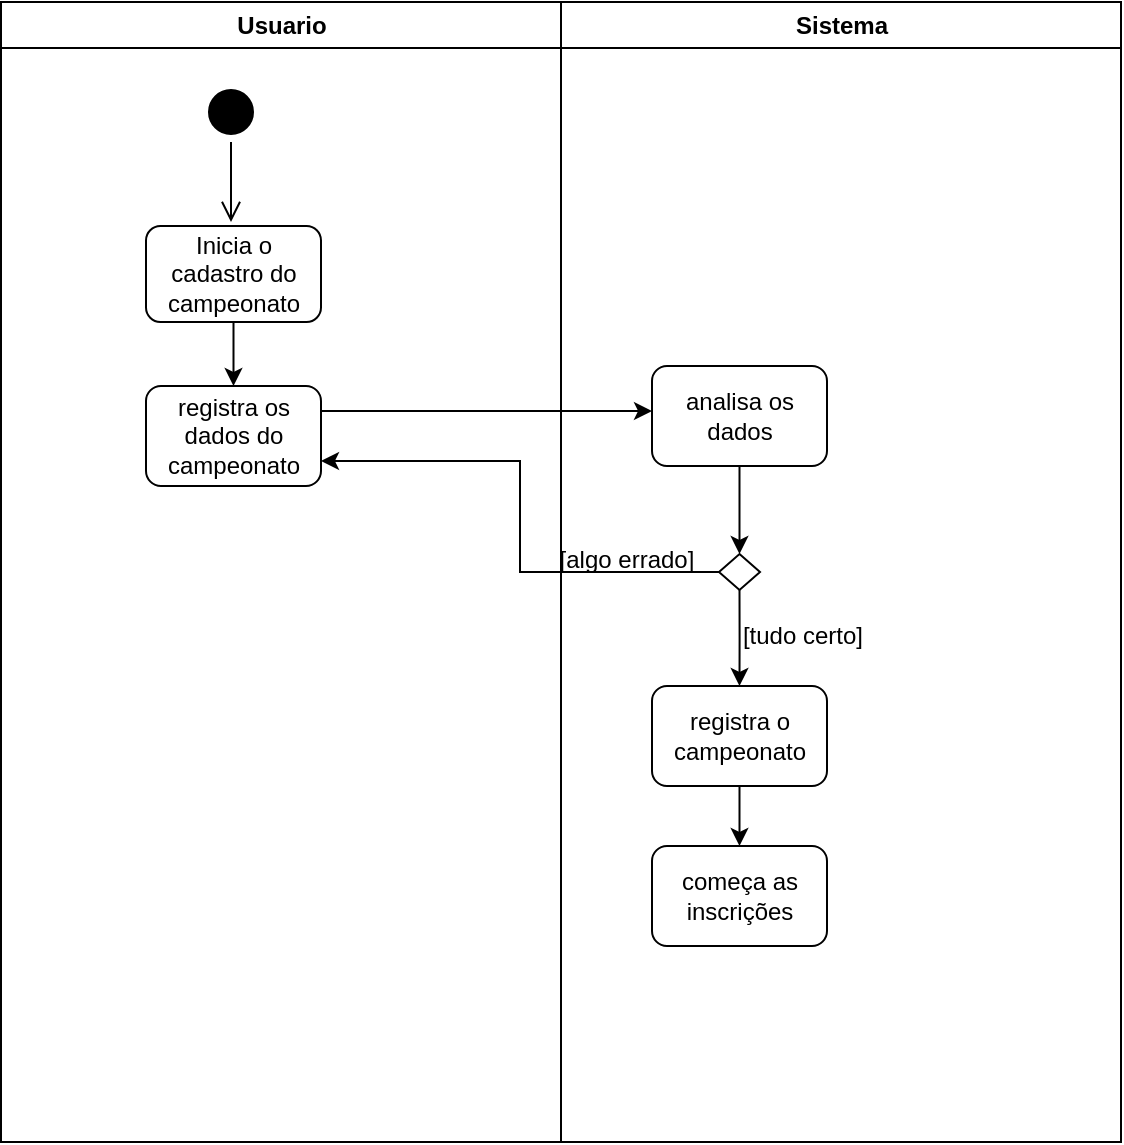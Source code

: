 <mxfile version="22.1.7" type="github">
  <diagram name="Page-1" id="e7e014a7-5840-1c2e-5031-d8a46d1fe8dd">
    <mxGraphModel dx="987" dy="571" grid="1" gridSize="10" guides="1" tooltips="1" connect="1" arrows="1" fold="1" page="1" pageScale="1" pageWidth="1169" pageHeight="826" background="none" math="0" shadow="0">
      <root>
        <mxCell id="0" />
        <mxCell id="1" parent="0" />
        <mxCell id="2" value="Usuario" style="swimlane;whiteSpace=wrap" parent="1" vertex="1">
          <mxGeometry x="164.5" y="128" width="280" height="570" as="geometry" />
        </mxCell>
        <mxCell id="5" value="" style="ellipse;shape=startState;fillColor=#000000;strokeColor=#000000;" parent="2" vertex="1">
          <mxGeometry x="100" y="40" width="30" height="30" as="geometry" />
        </mxCell>
        <mxCell id="6" value="" style="edgeStyle=elbowEdgeStyle;elbow=horizontal;verticalAlign=bottom;endArrow=open;endSize=8;strokeColor=#000000;endFill=1;rounded=0" parent="2" source="5" edge="1">
          <mxGeometry x="100" y="40" as="geometry">
            <mxPoint x="115.071" y="110" as="targetPoint" />
          </mxGeometry>
        </mxCell>
        <mxCell id="lXPpiiLehpuR0d5RNRXk-49" style="edgeStyle=orthogonalEdgeStyle;rounded=0;orthogonalLoop=1;jettySize=auto;html=1;entryX=0.5;entryY=0;entryDx=0;entryDy=0;" edge="1" parent="2" source="lXPpiiLehpuR0d5RNRXk-41" target="lXPpiiLehpuR0d5RNRXk-47">
          <mxGeometry relative="1" as="geometry" />
        </mxCell>
        <mxCell id="lXPpiiLehpuR0d5RNRXk-41" value="Inicia o cadastro do campeonato" style="rounded=1;whiteSpace=wrap;html=1;" vertex="1" parent="2">
          <mxGeometry x="72.5" y="112" width="87.5" height="48" as="geometry" />
        </mxCell>
        <mxCell id="lXPpiiLehpuR0d5RNRXk-51" style="edgeStyle=orthogonalEdgeStyle;rounded=0;orthogonalLoop=1;jettySize=auto;html=1;exitX=1;exitY=0.25;exitDx=0;exitDy=0;" edge="1" parent="2" source="lXPpiiLehpuR0d5RNRXk-47">
          <mxGeometry relative="1" as="geometry">
            <mxPoint x="325.5" y="204.529" as="targetPoint" />
          </mxGeometry>
        </mxCell>
        <mxCell id="lXPpiiLehpuR0d5RNRXk-47" value="registra os dados do campeonato" style="rounded=1;whiteSpace=wrap;html=1;" vertex="1" parent="2">
          <mxGeometry x="72.5" y="192" width="87.5" height="50" as="geometry" />
        </mxCell>
        <mxCell id="3" value="Sistema" style="swimlane;whiteSpace=wrap" parent="1" vertex="1">
          <mxGeometry x="444.5" y="128" width="280" height="570" as="geometry" />
        </mxCell>
        <mxCell id="lXPpiiLehpuR0d5RNRXk-54" style="edgeStyle=orthogonalEdgeStyle;rounded=0;orthogonalLoop=1;jettySize=auto;html=1;entryX=0.5;entryY=0;entryDx=0;entryDy=0;" edge="1" parent="3" source="lXPpiiLehpuR0d5RNRXk-52" target="lXPpiiLehpuR0d5RNRXk-53">
          <mxGeometry relative="1" as="geometry" />
        </mxCell>
        <mxCell id="lXPpiiLehpuR0d5RNRXk-52" value="analisa os dados" style="rounded=1;whiteSpace=wrap;html=1;" vertex="1" parent="3">
          <mxGeometry x="45.5" y="182" width="87.5" height="50" as="geometry" />
        </mxCell>
        <mxCell id="lXPpiiLehpuR0d5RNRXk-57" style="edgeStyle=orthogonalEdgeStyle;rounded=0;orthogonalLoop=1;jettySize=auto;html=1;exitX=0.5;exitY=1;exitDx=0;exitDy=0;" edge="1" parent="3" source="lXPpiiLehpuR0d5RNRXk-53" target="lXPpiiLehpuR0d5RNRXk-56">
          <mxGeometry relative="1" as="geometry" />
        </mxCell>
        <mxCell id="lXPpiiLehpuR0d5RNRXk-53" value="" style="rhombus;whiteSpace=wrap;html=1;" vertex="1" parent="3">
          <mxGeometry x="79" y="276" width="20.5" height="18" as="geometry" />
        </mxCell>
        <mxCell id="lXPpiiLehpuR0d5RNRXk-67" style="edgeStyle=orthogonalEdgeStyle;rounded=0;orthogonalLoop=1;jettySize=auto;html=1;entryX=0.5;entryY=0;entryDx=0;entryDy=0;" edge="1" parent="3" source="lXPpiiLehpuR0d5RNRXk-56" target="lXPpiiLehpuR0d5RNRXk-66">
          <mxGeometry relative="1" as="geometry" />
        </mxCell>
        <mxCell id="lXPpiiLehpuR0d5RNRXk-56" value="registra o campeonato" style="rounded=1;whiteSpace=wrap;html=1;" vertex="1" parent="3">
          <mxGeometry x="45.5" y="342" width="87.5" height="50" as="geometry" />
        </mxCell>
        <mxCell id="lXPpiiLehpuR0d5RNRXk-58" value="[tudo certo]" style="text;html=1;strokeColor=none;fillColor=none;align=center;verticalAlign=middle;whiteSpace=wrap;rounded=0;" vertex="1" parent="3">
          <mxGeometry x="85.5" y="302" width="70.5" height="30" as="geometry" />
        </mxCell>
        <mxCell id="lXPpiiLehpuR0d5RNRXk-60" value="[algo errado]" style="text;html=1;strokeColor=none;fillColor=none;align=center;verticalAlign=middle;whiteSpace=wrap;rounded=0;" vertex="1" parent="3">
          <mxGeometry x="-4.5" y="264" width="74.5" height="30" as="geometry" />
        </mxCell>
        <mxCell id="lXPpiiLehpuR0d5RNRXk-66" value="começa as inscrições" style="rounded=1;whiteSpace=wrap;html=1;" vertex="1" parent="3">
          <mxGeometry x="45.5" y="422" width="87.5" height="50" as="geometry" />
        </mxCell>
        <mxCell id="lXPpiiLehpuR0d5RNRXk-59" style="edgeStyle=orthogonalEdgeStyle;rounded=0;orthogonalLoop=1;jettySize=auto;html=1;entryX=1;entryY=0.75;entryDx=0;entryDy=0;" edge="1" parent="1" source="lXPpiiLehpuR0d5RNRXk-53" target="lXPpiiLehpuR0d5RNRXk-47">
          <mxGeometry relative="1" as="geometry" />
        </mxCell>
      </root>
    </mxGraphModel>
  </diagram>
</mxfile>
